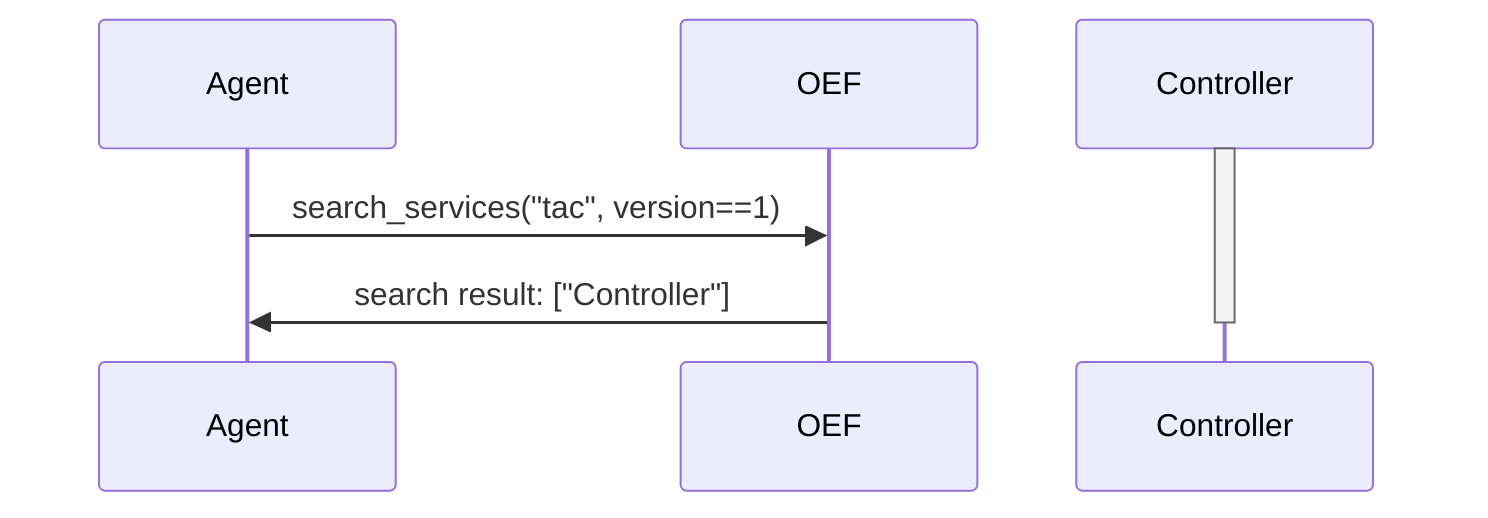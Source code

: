 sequenceDiagram
	participant Agent
    participant OEF
    participant Controller

    activate Controller
    Agent->>OEF: search_services("tac", version==1)
    OEF->>Agent: search result: ["Controller"]
    deactivate Controller